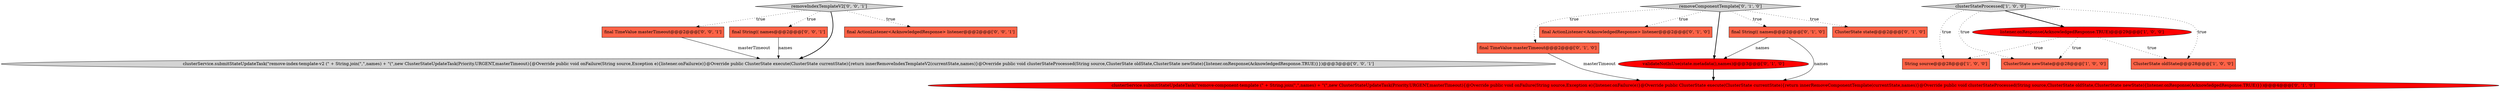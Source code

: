 digraph {
12 [style = filled, label = "final TimeValue masterTimeout@@@2@@@['0', '0', '1']", fillcolor = tomato, shape = box image = "AAA0AAABBB3BBB"];
11 [style = filled, label = "validateNotInUse(state.metadata(),names)@@@3@@@['0', '1', '0']", fillcolor = red, shape = ellipse image = "AAA1AAABBB2BBB"];
0 [style = filled, label = "String source@@@28@@@['1', '0', '0']", fillcolor = tomato, shape = box image = "AAA1AAABBB1BBB"];
10 [style = filled, label = "final ActionListener<AcknowledgedResponse> listener@@@2@@@['0', '1', '0']", fillcolor = tomato, shape = box image = "AAA1AAABBB2BBB"];
14 [style = filled, label = "removeIndexTemplateV2['0', '0', '1']", fillcolor = lightgray, shape = diamond image = "AAA0AAABBB3BBB"];
9 [style = filled, label = "removeComponentTemplate['0', '1', '0']", fillcolor = lightgray, shape = diamond image = "AAA0AAABBB2BBB"];
16 [style = filled, label = "final String(( names@@@2@@@['0', '0', '1']", fillcolor = tomato, shape = box image = "AAA0AAABBB3BBB"];
4 [style = filled, label = "clusterStateProcessed['1', '0', '0']", fillcolor = lightgray, shape = diamond image = "AAA0AAABBB1BBB"];
13 [style = filled, label = "clusterService.submitStateUpdateTask(\"remove-index-template-v2 (\" + String.join(\",\",names) + \"(\",new ClusterStateUpdateTask(Priority.URGENT,masterTimeout){@Override public void onFailure(String source,Exception e){listener.onFailure(e)}@Override public ClusterState execute(ClusterState currentState){return innerRemoveIndexTemplateV2(currentState,names)}@Override public void clusterStateProcessed(String source,ClusterState oldState,ClusterState newState){listener.onResponse(AcknowledgedResponse.TRUE)}})@@@3@@@['0', '0', '1']", fillcolor = lightgray, shape = ellipse image = "AAA0AAABBB3BBB"];
15 [style = filled, label = "final ActionListener<AcknowledgedResponse> listener@@@2@@@['0', '0', '1']", fillcolor = tomato, shape = box image = "AAA0AAABBB3BBB"];
6 [style = filled, label = "final TimeValue masterTimeout@@@2@@@['0', '1', '0']", fillcolor = tomato, shape = box image = "AAA0AAABBB2BBB"];
3 [style = filled, label = "ClusterState oldState@@@28@@@['1', '0', '0']", fillcolor = tomato, shape = box image = "AAA0AAABBB1BBB"];
2 [style = filled, label = "ClusterState newState@@@28@@@['1', '0', '0']", fillcolor = tomato, shape = box image = "AAA0AAABBB1BBB"];
5 [style = filled, label = "final String(( names@@@2@@@['0', '1', '0']", fillcolor = tomato, shape = box image = "AAA0AAABBB2BBB"];
7 [style = filled, label = "ClusterState state@@@2@@@['0', '1', '0']", fillcolor = tomato, shape = box image = "AAA0AAABBB2BBB"];
1 [style = filled, label = "listener.onResponse(AcknowledgedResponse.TRUE)@@@29@@@['1', '0', '0']", fillcolor = red, shape = ellipse image = "AAA1AAABBB1BBB"];
8 [style = filled, label = "clusterService.submitStateUpdateTask(\"remove-component-template (\" + String.join(\",\",names) + \"(\",new ClusterStateUpdateTask(Priority.URGENT,masterTimeout){@Override public void onFailure(String source,Exception e){listener.onFailure(e)}@Override public ClusterState execute(ClusterState currentState){return innerRemoveComponentTemplate(currentState,names)}@Override public void clusterStateProcessed(String source,ClusterState oldState,ClusterState newState){listener.onResponse(AcknowledgedResponse.TRUE)}})@@@4@@@['0', '1', '0']", fillcolor = red, shape = ellipse image = "AAA1AAABBB2BBB"];
9->11 [style = bold, label=""];
14->12 [style = dotted, label="true"];
4->0 [style = dotted, label="true"];
16->13 [style = solid, label="names"];
9->6 [style = dotted, label="true"];
1->3 [style = dotted, label="true"];
14->16 [style = dotted, label="true"];
14->15 [style = dotted, label="true"];
6->8 [style = solid, label="masterTimeout"];
12->13 [style = solid, label="masterTimeout"];
4->3 [style = dotted, label="true"];
11->8 [style = bold, label=""];
4->1 [style = bold, label=""];
1->0 [style = dotted, label="true"];
14->13 [style = bold, label=""];
5->8 [style = solid, label="names"];
9->7 [style = dotted, label="true"];
1->2 [style = dotted, label="true"];
9->10 [style = dotted, label="true"];
5->11 [style = solid, label="names"];
4->2 [style = dotted, label="true"];
9->5 [style = dotted, label="true"];
}
